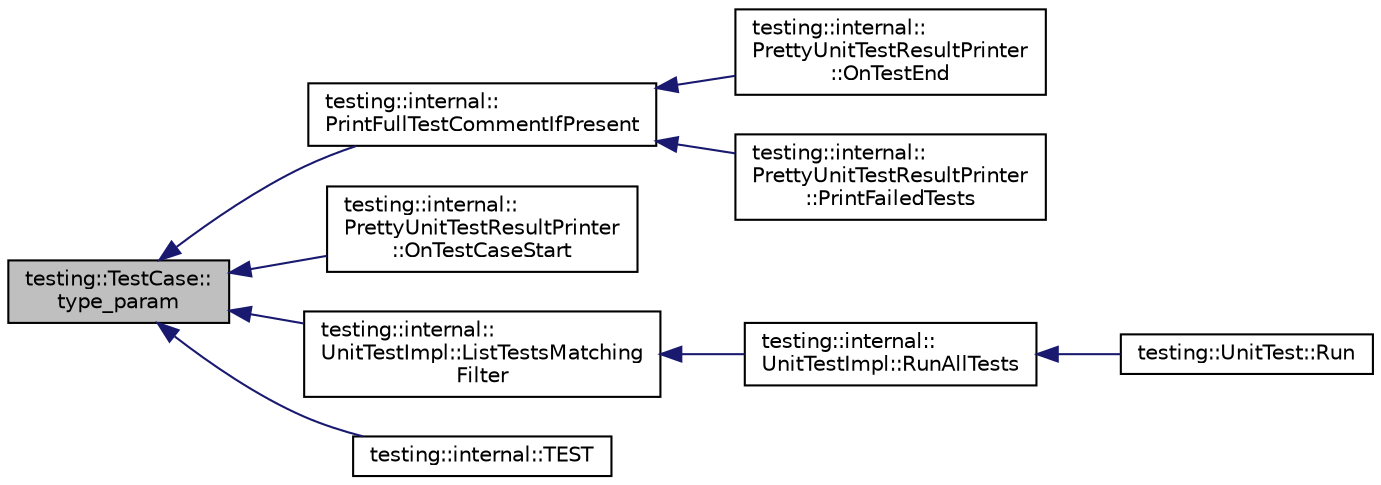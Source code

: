 digraph "testing::TestCase::type_param"
{
  edge [fontname="Helvetica",fontsize="10",labelfontname="Helvetica",labelfontsize="10"];
  node [fontname="Helvetica",fontsize="10",shape=record];
  rankdir="LR";
  Node312 [label="testing::TestCase::\ltype_param",height=0.2,width=0.4,color="black", fillcolor="grey75", style="filled", fontcolor="black"];
  Node312 -> Node313 [dir="back",color="midnightblue",fontsize="10",style="solid",fontname="Helvetica"];
  Node313 [label="testing::internal::\lPrintFullTestCommentIfPresent",height=0.2,width=0.4,color="black", fillcolor="white", style="filled",URL="$d0/da7/namespacetesting_1_1internal.html#a7a85ebe3b4de93a1edb091f92f1fb393"];
  Node313 -> Node314 [dir="back",color="midnightblue",fontsize="10",style="solid",fontname="Helvetica"];
  Node314 [label="testing::internal::\lPrettyUnitTestResultPrinter\l::OnTestEnd",height=0.2,width=0.4,color="black", fillcolor="white", style="filled",URL="$d7/d8b/classtesting_1_1internal_1_1_pretty_unit_test_result_printer.html#a06749ff2b32a16c127374ecd015f13e0"];
  Node313 -> Node315 [dir="back",color="midnightblue",fontsize="10",style="solid",fontname="Helvetica"];
  Node315 [label="testing::internal::\lPrettyUnitTestResultPrinter\l::PrintFailedTests",height=0.2,width=0.4,color="black", fillcolor="white", style="filled",URL="$d7/d8b/classtesting_1_1internal_1_1_pretty_unit_test_result_printer.html#aca5a9dc08998948e293b307d931b3f86"];
  Node312 -> Node316 [dir="back",color="midnightblue",fontsize="10",style="solid",fontname="Helvetica"];
  Node316 [label="testing::internal::\lPrettyUnitTestResultPrinter\l::OnTestCaseStart",height=0.2,width=0.4,color="black", fillcolor="white", style="filled",URL="$d7/d8b/classtesting_1_1internal_1_1_pretty_unit_test_result_printer.html#adcb68c729565d4bcdf8418a52902c3de"];
  Node312 -> Node317 [dir="back",color="midnightblue",fontsize="10",style="solid",fontname="Helvetica"];
  Node317 [label="testing::internal::\lUnitTestImpl::ListTestsMatching\lFilter",height=0.2,width=0.4,color="black", fillcolor="white", style="filled",URL="$d7/dda/classtesting_1_1internal_1_1_unit_test_impl.html#ad2cfedef41d3d29aad23c2c64214e6f3"];
  Node317 -> Node318 [dir="back",color="midnightblue",fontsize="10",style="solid",fontname="Helvetica"];
  Node318 [label="testing::internal::\lUnitTestImpl::RunAllTests",height=0.2,width=0.4,color="black", fillcolor="white", style="filled",URL="$d7/dda/classtesting_1_1internal_1_1_unit_test_impl.html#a1fb6be9971f4768c4136a05aa9e7e375"];
  Node318 -> Node319 [dir="back",color="midnightblue",fontsize="10",style="solid",fontname="Helvetica"];
  Node319 [label="testing::UnitTest::Run",height=0.2,width=0.4,color="black", fillcolor="white", style="filled",URL="$d7/d47/classtesting_1_1_unit_test.html#a2febc800536b44500565f4c423f359d3"];
  Node312 -> Node320 [dir="back",color="midnightblue",fontsize="10",style="solid",fontname="Helvetica"];
  Node320 [label="testing::internal::TEST",height=0.2,width=0.4,color="black", fillcolor="white", style="filled",URL="$d0/da7/namespacetesting_1_1internal.html#a33809333fe5b5f33c2bd56ddcdd1dbb6"];
}
